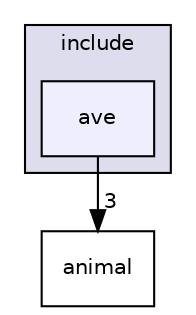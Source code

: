 digraph "include/ave" {
  compound=true
  node [ fontsize="10", fontname="Helvetica"];
  edge [ labelfontsize="10", labelfontname="Helvetica"];
  subgraph clusterdir_d44c64559bbebec7f509842c48db8b23 {
    graph [ bgcolor="#ddddee", pencolor="black", label="include" fontname="Helvetica", fontsize="10", URL="dir_d44c64559bbebec7f509842c48db8b23.html"]
  dir_b18fc69646b10391a6d1f4a760e22e42 [shape=box, label="ave", style="filled", fillcolor="#eeeeff", pencolor="black", URL="dir_b18fc69646b10391a6d1f4a760e22e42.html"];
  }
  dir_026a6e76be8d3097e26c16740716c422 [shape=box label="animal" URL="dir_026a6e76be8d3097e26c16740716c422.html"];
  dir_b18fc69646b10391a6d1f4a760e22e42->dir_026a6e76be8d3097e26c16740716c422 [headlabel="3", labeldistance=1.5 headhref="dir_000003_000002.html"];
}
